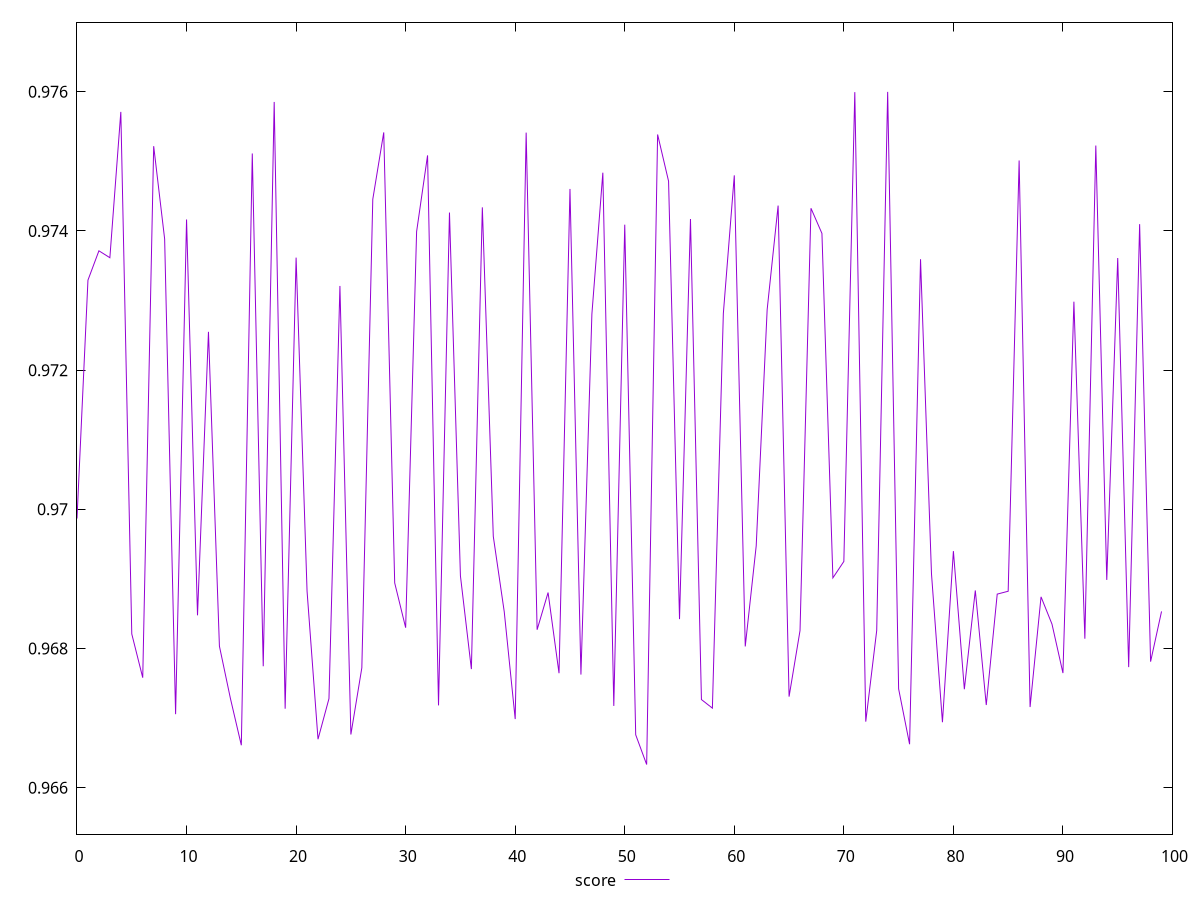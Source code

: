 reset
set terminal svg size 640, 490 enhanced background rgb 'white'
set output "reprap/speed-index/samples/pages+cached+noadtech/score/values.svg"

$score <<EOF
0 0.9698681891966505
1 0.9732930239901767
2 0.9737143692611459
3 0.9736153271325364
4 0.9757107324351948
5 0.9682096259314785
6 0.967581269291891
7 0.9752178454152429
8 0.973884410765579
9 0.967056293214396
10 0.9741649134521213
11 0.9684773292293576
12 0.9725506159704066
13 0.9680343847248652
14 0.9672853795751459
15 0.9666106645324447
16 0.9751128794939397
17 0.96774517911973
18 0.9758530221889978
19 0.9671348864273075
20 0.9736168780096743
21 0.9688253366584312
22 0.9666972829710849
23 0.9672804474016468
24 0.9732094058042653
25 0.9667650070991981
26 0.9677223844376024
27 0.9744550595773029
28 0.97541577026496
29 0.9689430900924171
30 0.9682994925162798
31 0.973990130129019
32 0.9750854968538237
33 0.9671831495065493
34 0.9742640855815343
35 0.9690443474721488
36 0.9677048022276225
37 0.9743391936814794
38 0.9696116008674703
39 0.9685281468181534
40 0.9669864707994658
41 0.9754129524382741
42 0.9682703186599212
43 0.9688045357662375
44 0.9676456142767361
45 0.9746031361556079
46 0.9676253867583522
47 0.9728052752751937
48 0.9748367887821128
49 0.9671753962396223
50 0.9740896552505001
51 0.9667607367680069
52 0.9663334272595616
53 0.9753856960166245
54 0.97471481949825
55 0.9684229027756017
56 0.9741712292857773
57 0.967266776749719
58 0.9671436456686892
59 0.9728126673874575
60 0.9747988783146838
61 0.9680304669999782
62 0.9694743639794758
63 0.9728703701546968
64 0.9743643254819361
65 0.9673089832119554
66 0.9682579698073822
67 0.9743258975920466
68 0.9739642096827085
69 0.9690153925553433
70 0.9692512892068725
71 0.975994619416812
72 0.9669497491500106
73 0.9682594386244063
74 0.9759978166272134
75 0.9674203203291842
76 0.9666252396719239
77 0.9735940969155346
78 0.9690737698944103
79 0.9669415273289936
80 0.9693999051809339
81 0.9674150902391065
82 0.968834846873046
83 0.9671884832389352
84 0.9687819585442787
85 0.9688232909444686
86 0.9750128763136725
87 0.9671593125442559
88 0.9687426149451012
89 0.9683508996015282
90 0.9676475818200783
91 0.972983314494466
92 0.9681412048459708
93 0.9752267016762356
94 0.9689858565090792
95 0.9736110270775195
96 0.9677329039177456
97 0.9740973663335586
98 0.9678114644994613
99 0.968533293945715
EOF

set key outside below
set yrange [0.9653334272595616:0.9769978166272134]

plot \
  $score title "score" with line, \


reset